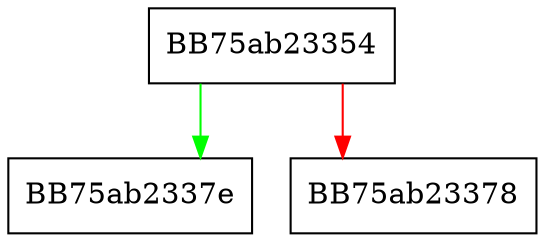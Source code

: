 digraph count_digits {
  node [shape="box"];
  graph [splines=ortho];
  BB75ab23354 -> BB75ab2337e [color="green"];
  BB75ab23354 -> BB75ab23378 [color="red"];
}